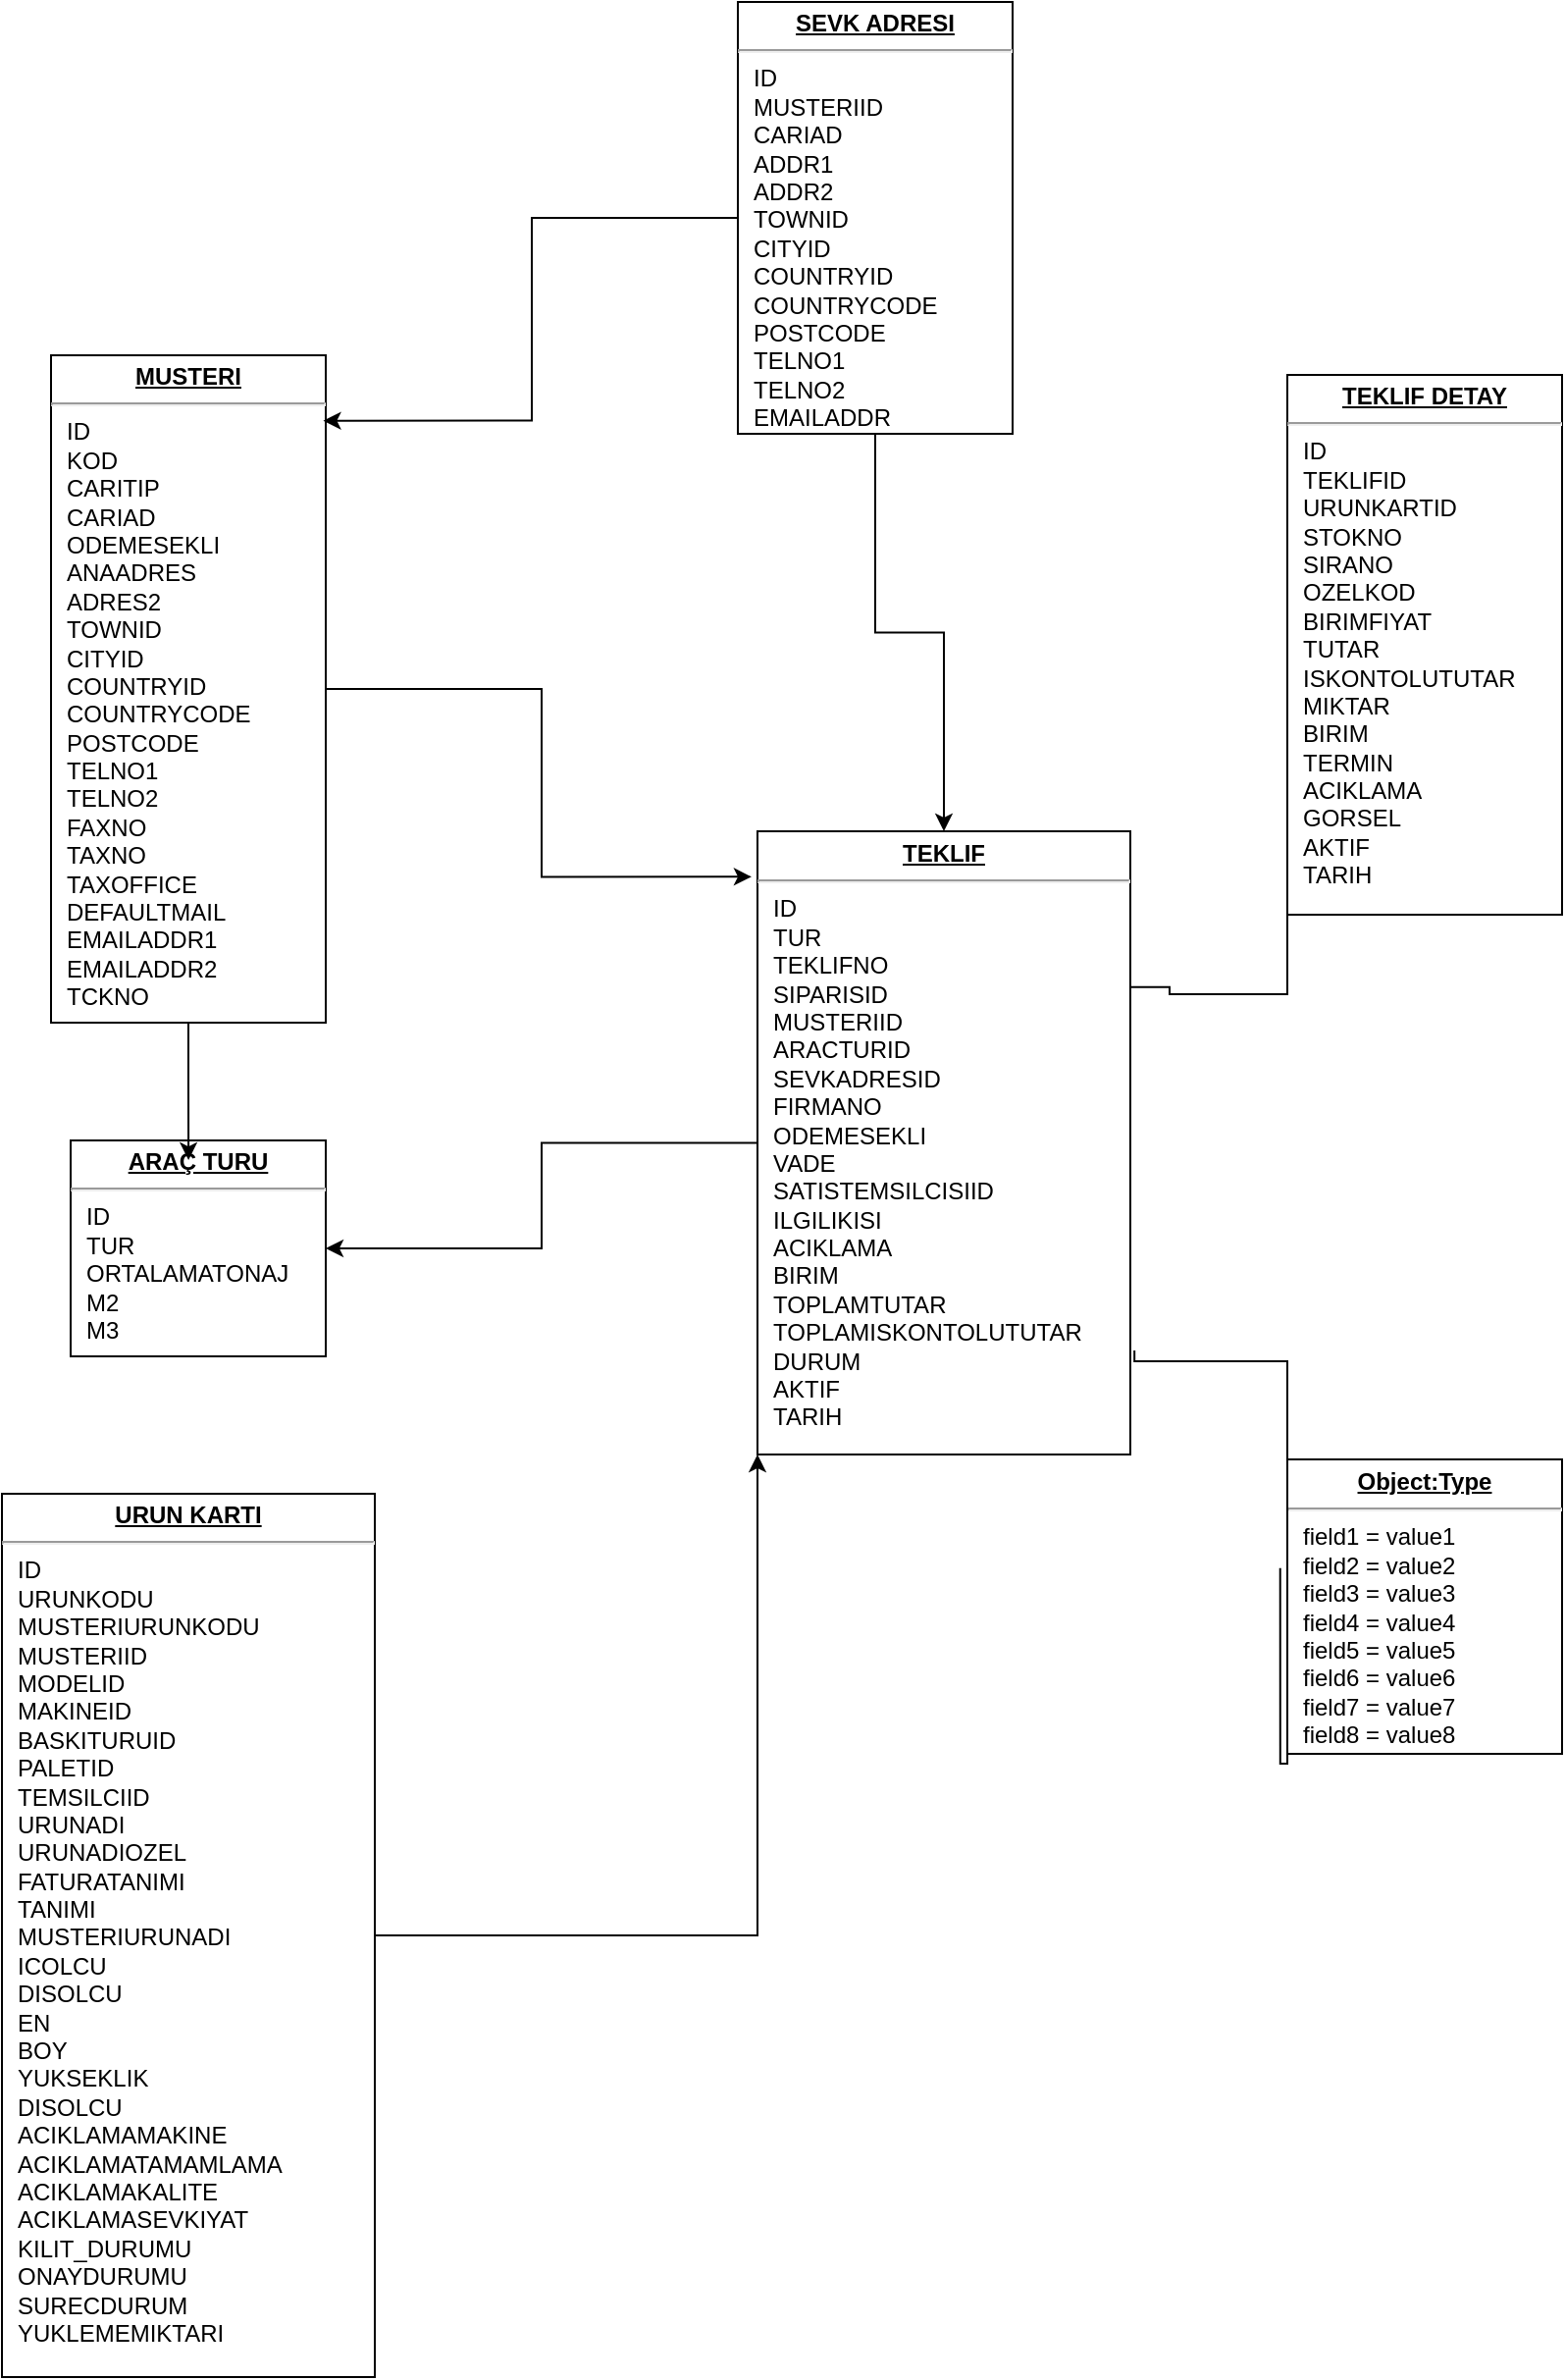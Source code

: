 <mxfile version="24.7.5">
  <diagram name="Page-1" id="a7904f86-f2b4-8e86-fa97-74104820619b">
    <mxGraphModel dx="4325" dy="3093" grid="1" gridSize="10" guides="1" tooltips="1" connect="1" arrows="1" fold="1" page="1" pageScale="1" pageWidth="1100" pageHeight="850" background="none" math="0" shadow="0">
      <root>
        <mxCell id="0" />
        <mxCell id="1" parent="0" />
        <mxCell id="Hgp5e7iiGwVwY_Y89gN8-15" style="edgeStyle=orthogonalEdgeStyle;rounded=0;orthogonalLoop=1;jettySize=auto;html=1;entryX=1;entryY=0.5;entryDx=0;entryDy=0;" edge="1" parent="1" source="24794b860abc3c2d-1" target="Hgp5e7iiGwVwY_Y89gN8-5">
          <mxGeometry relative="1" as="geometry" />
        </mxCell>
        <mxCell id="24794b860abc3c2d-1" value="&lt;p style=&quot;margin: 0px ; margin-top: 4px ; text-align: center ; text-decoration: underline&quot;&gt;&lt;b&gt;TEKLIF&lt;/b&gt;&lt;/p&gt;&lt;hr&gt;&lt;p style=&quot;margin: 0px ; margin-left: 8px&quot;&gt;ID&lt;/p&gt;&lt;p style=&quot;margin: 0px ; margin-left: 8px&quot;&gt;TUR&lt;/p&gt;&lt;p style=&quot;margin: 0px ; margin-left: 8px&quot;&gt;TEKLIFNO&lt;/p&gt;&lt;p style=&quot;margin: 0px ; margin-left: 8px&quot;&gt;SIPARISID&lt;/p&gt;&lt;p style=&quot;margin: 0px ; margin-left: 8px&quot;&gt;MUSTERIID&lt;/p&gt;&lt;p style=&quot;margin: 0px ; margin-left: 8px&quot;&gt;ARACTURID&lt;/p&gt;&lt;p style=&quot;margin: 0px ; margin-left: 8px&quot;&gt;SEVKADRESID&lt;/p&gt;&lt;p style=&quot;margin: 0px ; margin-left: 8px&quot;&gt;FIRMANO&lt;/p&gt;&lt;p style=&quot;margin: 0px ; margin-left: 8px&quot;&gt;ODEMESEKLI&lt;/p&gt;&lt;p style=&quot;margin: 0px ; margin-left: 8px&quot;&gt;VADE&lt;/p&gt;&lt;p style=&quot;margin: 0px ; margin-left: 8px&quot;&gt;SATISTEMSILCISIID&lt;/p&gt;&lt;p style=&quot;margin: 0px ; margin-left: 8px&quot;&gt;ILGILIKISI&lt;/p&gt;&lt;p style=&quot;margin: 0px ; margin-left: 8px&quot;&gt;ACIKLAMA&lt;/p&gt;&lt;p style=&quot;margin: 0px ; margin-left: 8px&quot;&gt;BIRIM&lt;/p&gt;&lt;p style=&quot;margin: 0px ; margin-left: 8px&quot;&gt;TOPLAMTUTAR&lt;/p&gt;&lt;p style=&quot;margin: 0px ; margin-left: 8px&quot;&gt;TOPLAMISKONTOLUTUTAR&lt;/p&gt;&lt;p style=&quot;margin: 0px ; margin-left: 8px&quot;&gt;DURUM&lt;/p&gt;&lt;p style=&quot;margin: 0px ; margin-left: 8px&quot;&gt;AKTIF&lt;/p&gt;&lt;p style=&quot;margin: 0px ; margin-left: 8px&quot;&gt;TARIH&lt;/p&gt;&lt;p style=&quot;margin: 0px ; margin-left: 8px&quot;&gt;&lt;/p&gt;" style="verticalAlign=top;align=left;overflow=fill;fontSize=12;fontFamily=Helvetica;html=1;rounded=0;shadow=0;comic=0;labelBackgroundColor=none;strokeWidth=1" parent="1" vertex="1">
          <mxGeometry x="-70" y="-507.5" width="190" height="317.5" as="geometry" />
        </mxCell>
        <mxCell id="24794b860abc3c2d-16" value="&lt;p style=&quot;margin: 0px ; margin-top: 4px ; text-align: center ; text-decoration: underline&quot;&gt;&lt;b&gt;Object:Type&lt;/b&gt;&lt;/p&gt;&lt;hr&gt;&lt;p style=&quot;margin: 0px ; margin-left: 8px&quot;&gt;field1 = value1&lt;br&gt;field2 = value2&lt;br&gt;field3 = value3&lt;/p&gt;&lt;p style=&quot;margin: 0px ; margin-left: 8px&quot;&gt;field4 = value4&lt;br&gt;&lt;/p&gt;&lt;p style=&quot;margin: 0px ; margin-left: 8px&quot;&gt;field5 = value5&lt;br&gt;&lt;/p&gt;&lt;p style=&quot;margin: 0px ; margin-left: 8px&quot;&gt;field6 = value6&lt;br&gt;&lt;/p&gt;&lt;p style=&quot;margin: 0px ; margin-left: 8px&quot;&gt;field7 = value7&lt;br&gt;&lt;/p&gt;&lt;p style=&quot;margin: 0px ; margin-left: 8px&quot;&gt;field8 = value8&lt;/p&gt;" style="verticalAlign=top;align=left;overflow=fill;fontSize=12;fontFamily=Helvetica;html=1;rounded=0;shadow=0;comic=0;labelBackgroundColor=none;strokeWidth=1" parent="1" vertex="1">
          <mxGeometry x="200" y="-187.5" width="140" height="150" as="geometry" />
        </mxCell>
        <mxCell id="24794b860abc3c2d-40" style="edgeStyle=orthogonalEdgeStyle;rounded=0;html=1;exitX=0;exitY=0.25;entryX=1;entryY=0.25;labelBackgroundColor=none;endArrow=none;endFill=0;endSize=8;fontFamily=Verdana;fontSize=12;align=left;" parent="1" source="24794b860abc3c2d-17" target="24794b860abc3c2d-1" edge="1">
          <mxGeometry relative="1" as="geometry">
            <Array as="points">
              <mxPoint x="200" y="-424.5" />
              <mxPoint x="140" y="-424.5" />
            </Array>
          </mxGeometry>
        </mxCell>
        <mxCell id="24794b860abc3c2d-17" value="&lt;p style=&quot;margin: 0px ; margin-top: 4px ; text-align: center ; text-decoration: underline&quot;&gt;&lt;b&gt;TEKLIF DETAY&lt;/b&gt;&lt;/p&gt;&lt;hr&gt;&lt;p style=&quot;margin: 0px ; margin-left: 8px&quot;&gt;ID&lt;br&gt;TEKLIFID&lt;/p&gt;&lt;p style=&quot;margin: 0px ; margin-left: 8px&quot;&gt;URUNKARTID&lt;/p&gt;&lt;p style=&quot;margin: 0px ; margin-left: 8px&quot;&gt;STOKNO&lt;/p&gt;&lt;p style=&quot;margin: 0px ; margin-left: 8px&quot;&gt;&lt;span style=&quot;background-color: initial;&quot;&gt;SIRANO&lt;/span&gt;&lt;/p&gt;&lt;p style=&quot;margin: 0px ; margin-left: 8px&quot;&gt;&lt;span style=&quot;background-color: initial;&quot;&gt;OZELKOD&lt;/span&gt;&lt;br&gt;&lt;/p&gt;&lt;p style=&quot;margin: 0px ; margin-left: 8px&quot;&gt;&lt;span style=&quot;background-color: initial;&quot;&gt;BIRIMFIYAT&lt;/span&gt;&lt;/p&gt;&lt;p style=&quot;margin: 0px ; margin-left: 8px&quot;&gt;TUTAR&lt;br&gt;&lt;/p&gt;&lt;p style=&quot;margin: 0px ; margin-left: 8px&quot;&gt;ISKONTOLUTUTAR&lt;/p&gt;&lt;p style=&quot;margin: 0px ; margin-left: 8px&quot;&gt;MIKTAR&lt;/p&gt;&lt;p style=&quot;margin: 0px ; margin-left: 8px&quot;&gt;BIRIM&lt;/p&gt;&lt;p style=&quot;margin: 0px ; margin-left: 8px&quot;&gt;TERMIN&lt;/p&gt;&lt;p style=&quot;margin: 0px ; margin-left: 8px&quot;&gt;ACIKLAMA&lt;/p&gt;&lt;p style=&quot;margin: 0px ; margin-left: 8px&quot;&gt;GORSEL&lt;/p&gt;&lt;p style=&quot;margin: 0px ; margin-left: 8px&quot;&gt;AKTIF&lt;/p&gt;&lt;p style=&quot;margin: 0px ; margin-left: 8px&quot;&gt;TARIH&lt;/p&gt;" style="verticalAlign=top;align=left;overflow=fill;fontSize=12;fontFamily=Helvetica;html=1;rounded=0;shadow=0;comic=0;labelBackgroundColor=none;strokeWidth=1" parent="1" vertex="1">
          <mxGeometry x="200" y="-740" width="140" height="275" as="geometry" />
        </mxCell>
        <mxCell id="Hgp5e7iiGwVwY_Y89gN8-1" value="&lt;p style=&quot;margin: 0px ; margin-top: 4px ; text-align: center ; text-decoration: underline&quot;&gt;&lt;b&gt;MUSTERI&lt;/b&gt;&lt;/p&gt;&lt;hr&gt;&lt;p style=&quot;margin: 0px ; margin-left: 8px&quot;&gt;ID&lt;br&gt;KOD&lt;br&gt;CARITIP&lt;/p&gt;&lt;p style=&quot;margin: 0px ; margin-left: 8px&quot;&gt;CARIAD&lt;/p&gt;&lt;p style=&quot;margin: 0px ; margin-left: 8px&quot;&gt;ODEMESEKLI&lt;br&gt;&lt;/p&gt;&lt;p style=&quot;margin: 0px ; margin-left: 8px&quot;&gt;ANAADRES&lt;br&gt;&lt;/p&gt;&lt;p style=&quot;margin: 0px ; margin-left: 8px&quot;&gt;ADRES2&lt;br&gt;&lt;/p&gt;&lt;p style=&quot;margin: 0px ; margin-left: 8px&quot;&gt;TOWNID&lt;/p&gt;&lt;p style=&quot;margin: 0px ; margin-left: 8px&quot;&gt;CITYID&lt;/p&gt;&lt;p style=&quot;margin: 0px ; margin-left: 8px&quot;&gt;COUNTRYID&lt;/p&gt;&lt;p style=&quot;margin: 0px ; margin-left: 8px&quot;&gt;COUNTRYCODE&lt;/p&gt;&lt;p style=&quot;margin: 0px ; margin-left: 8px&quot;&gt;POSTCODE&lt;/p&gt;&lt;p style=&quot;margin: 0px ; margin-left: 8px&quot;&gt;TELNO1&lt;/p&gt;&lt;p style=&quot;margin: 0px ; margin-left: 8px&quot;&gt;TELNO2&lt;/p&gt;&lt;p style=&quot;margin: 0px ; margin-left: 8px&quot;&gt;FAXNO&lt;/p&gt;&lt;p style=&quot;margin: 0px ; margin-left: 8px&quot;&gt;TAXNO&lt;/p&gt;&lt;p style=&quot;margin: 0px ; margin-left: 8px&quot;&gt;TAXOFFICE&lt;/p&gt;&lt;p style=&quot;margin: 0px ; margin-left: 8px&quot;&gt;DEFAULTMAIL&lt;/p&gt;&lt;p style=&quot;margin: 0px ; margin-left: 8px&quot;&gt;EMAILADDR1&lt;/p&gt;&lt;p style=&quot;margin: 0px ; margin-left: 8px&quot;&gt;EMAILADDR2&lt;/p&gt;&lt;p style=&quot;margin: 0px ; margin-left: 8px&quot;&gt;TCKNO&lt;/p&gt;&lt;p style=&quot;margin: 0px ; margin-left: 8px&quot;&gt;&lt;br&gt;&lt;/p&gt;" style="verticalAlign=top;align=left;overflow=fill;fontSize=12;fontFamily=Helvetica;html=1;rounded=0;shadow=0;comic=0;labelBackgroundColor=none;strokeWidth=1" vertex="1" parent="1">
          <mxGeometry x="-430" y="-750" width="140" height="340" as="geometry" />
        </mxCell>
        <mxCell id="Hgp5e7iiGwVwY_Y89gN8-2" style="edgeStyle=orthogonalEdgeStyle;rounded=0;html=1;exitX=-0.026;exitY=0.369;entryX=1.011;entryY=0.833;labelBackgroundColor=none;endArrow=none;endFill=0;endSize=8;fontFamily=Verdana;fontSize=12;align=left;entryDx=0;entryDy=0;entryPerimeter=0;exitDx=0;exitDy=0;exitPerimeter=0;" edge="1" parent="1" source="24794b860abc3c2d-16" target="24794b860abc3c2d-1">
          <mxGeometry relative="1" as="geometry">
            <mxPoint x="260" y="-568.5" as="sourcePoint" />
            <mxPoint x="130" y="-414.5" as="targetPoint" />
            <Array as="points">
              <mxPoint x="200" y="-32.5" />
              <mxPoint x="200" y="-237.5" />
              <mxPoint x="122" y="-237.5" />
            </Array>
          </mxGeometry>
        </mxCell>
        <mxCell id="Hgp5e7iiGwVwY_Y89gN8-4" style="edgeStyle=orthogonalEdgeStyle;rounded=0;orthogonalLoop=1;jettySize=auto;html=1;exitX=1;exitY=0.5;exitDx=0;exitDy=0;entryX=-0.016;entryY=0.073;entryDx=0;entryDy=0;entryPerimeter=0;" edge="1" parent="1" source="Hgp5e7iiGwVwY_Y89gN8-1" target="24794b860abc3c2d-1">
          <mxGeometry relative="1" as="geometry" />
        </mxCell>
        <mxCell id="Hgp5e7iiGwVwY_Y89gN8-5" value="&lt;p style=&quot;margin: 0px ; margin-top: 4px ; text-align: center ; text-decoration: underline&quot;&gt;&lt;b&gt;ARAÇ TURU&lt;/b&gt;&lt;/p&gt;&lt;hr&gt;&lt;p style=&quot;margin: 0px ; margin-left: 8px&quot;&gt;ID&lt;br&gt;TUR&lt;br&gt;ORTALAMATONAJ&lt;/p&gt;&lt;p style=&quot;margin: 0px ; margin-left: 8px&quot;&gt;M2&lt;/p&gt;&lt;p style=&quot;margin: 0px ; margin-left: 8px&quot;&gt;M3&lt;br&gt;&lt;/p&gt;&lt;p style=&quot;margin: 0px ; margin-left: 8px&quot;&gt;&lt;br&gt;&lt;/p&gt;" style="verticalAlign=top;align=left;overflow=fill;fontSize=12;fontFamily=Helvetica;html=1;rounded=0;shadow=0;comic=0;labelBackgroundColor=none;strokeWidth=1" vertex="1" parent="1">
          <mxGeometry x="-420" y="-350" width="130" height="110" as="geometry" />
        </mxCell>
        <mxCell id="Hgp5e7iiGwVwY_Y89gN8-10" style="edgeStyle=orthogonalEdgeStyle;rounded=0;orthogonalLoop=1;jettySize=auto;html=1;entryX=0.991;entryY=0.098;entryDx=0;entryDy=0;entryPerimeter=0;" edge="1" parent="1" source="Hgp5e7iiGwVwY_Y89gN8-9" target="Hgp5e7iiGwVwY_Y89gN8-1">
          <mxGeometry relative="1" as="geometry">
            <mxPoint x="-280" y="-740.0" as="targetPoint" />
          </mxGeometry>
        </mxCell>
        <mxCell id="Hgp5e7iiGwVwY_Y89gN8-16" style="edgeStyle=orthogonalEdgeStyle;rounded=0;orthogonalLoop=1;jettySize=auto;html=1;entryX=0.5;entryY=0;entryDx=0;entryDy=0;" edge="1" parent="1" source="Hgp5e7iiGwVwY_Y89gN8-9" target="24794b860abc3c2d-1">
          <mxGeometry relative="1" as="geometry" />
        </mxCell>
        <mxCell id="Hgp5e7iiGwVwY_Y89gN8-9" value="&lt;p style=&quot;margin: 0px ; margin-top: 4px ; text-align: center ; text-decoration: underline&quot;&gt;&lt;b&gt;SEVK ADRESI&lt;/b&gt;&lt;/p&gt;&lt;hr&gt;&lt;p style=&quot;margin: 0px ; margin-left: 8px&quot;&gt;ID&lt;/p&gt;&lt;p style=&quot;margin: 0px ; margin-left: 8px&quot;&gt;MUSTERIID&lt;/p&gt;&lt;p style=&quot;margin: 0px ; margin-left: 8px&quot;&gt;CARIAD&lt;/p&gt;&lt;p style=&quot;margin: 0px ; margin-left: 8px&quot;&gt;ADDR1&lt;/p&gt;&lt;p style=&quot;margin: 0px ; margin-left: 8px&quot;&gt;ADDR2&lt;/p&gt;&lt;p style=&quot;margin: 0px 0px 0px 8px;&quot;&gt;TOWNID&lt;/p&gt;&lt;p style=&quot;margin: 0px 0px 0px 8px;&quot;&gt;CITYID&lt;/p&gt;&lt;p style=&quot;margin: 0px 0px 0px 8px;&quot;&gt;COUNTRYID&lt;/p&gt;&lt;p style=&quot;margin: 0px 0px 0px 8px;&quot;&gt;COUNTRYCODE&lt;/p&gt;&lt;p style=&quot;margin: 0px 0px 0px 8px;&quot;&gt;POSTCODE&lt;/p&gt;&lt;p style=&quot;margin: 0px 0px 0px 8px;&quot;&gt;TELNO1&lt;/p&gt;&lt;p style=&quot;margin: 0px 0px 0px 8px;&quot;&gt;TELNO2&lt;/p&gt;&lt;p style=&quot;margin: 0px 0px 0px 8px;&quot;&gt;EMAILADDR&lt;/p&gt;" style="verticalAlign=top;align=left;overflow=fill;fontSize=12;fontFamily=Helvetica;html=1;rounded=0;shadow=0;comic=0;labelBackgroundColor=none;strokeWidth=1" vertex="1" parent="1">
          <mxGeometry x="-80" y="-930" width="140" height="220" as="geometry" />
        </mxCell>
        <mxCell id="Hgp5e7iiGwVwY_Y89gN8-14" style="edgeStyle=orthogonalEdgeStyle;rounded=0;orthogonalLoop=1;jettySize=auto;html=1;entryX=0.462;entryY=0.091;entryDx=0;entryDy=0;entryPerimeter=0;" edge="1" parent="1" source="Hgp5e7iiGwVwY_Y89gN8-1" target="Hgp5e7iiGwVwY_Y89gN8-5">
          <mxGeometry relative="1" as="geometry" />
        </mxCell>
        <mxCell id="Hgp5e7iiGwVwY_Y89gN8-18" style="edgeStyle=orthogonalEdgeStyle;rounded=0;orthogonalLoop=1;jettySize=auto;html=1;entryX=0;entryY=1;entryDx=0;entryDy=0;" edge="1" parent="1" source="Hgp5e7iiGwVwY_Y89gN8-17" target="24794b860abc3c2d-1">
          <mxGeometry relative="1" as="geometry" />
        </mxCell>
        <mxCell id="Hgp5e7iiGwVwY_Y89gN8-17" value="&lt;p style=&quot;margin: 0px ; margin-top: 4px ; text-align: center ; text-decoration: underline&quot;&gt;&lt;b&gt;URUN KARTI&lt;/b&gt;&lt;/p&gt;&lt;hr&gt;&lt;p style=&quot;margin: 0px ; margin-left: 8px&quot;&gt;ID&lt;/p&gt;&lt;p style=&quot;margin: 0px ; margin-left: 8px&quot;&gt;URUNKODU&lt;/p&gt;&lt;p style=&quot;margin: 0px ; margin-left: 8px&quot;&gt;MUSTERIURUNKODU&lt;/p&gt;&lt;p style=&quot;margin: 0px ; margin-left: 8px&quot;&gt;MUSTERIID&lt;/p&gt;&lt;p style=&quot;margin: 0px ; margin-left: 8px&quot;&gt;MODELID&lt;/p&gt;&lt;p style=&quot;margin: 0px ; margin-left: 8px&quot;&gt;MAKINEID&lt;/p&gt;&lt;p style=&quot;margin: 0px ; margin-left: 8px&quot;&gt;BASKITURUID&lt;/p&gt;&lt;p style=&quot;margin: 0px ; margin-left: 8px&quot;&gt;PALETID&lt;/p&gt;&lt;p style=&quot;margin: 0px ; margin-left: 8px&quot;&gt;TEMSILCIID&lt;/p&gt;&lt;p style=&quot;margin: 0px ; margin-left: 8px&quot;&gt;URUNADI&lt;/p&gt;&lt;p style=&quot;margin: 0px ; margin-left: 8px&quot;&gt;URUNADIOZEL&lt;/p&gt;&lt;p style=&quot;margin: 0px ; margin-left: 8px&quot;&gt;FATURATANIMI&lt;/p&gt;&lt;p style=&quot;margin: 0px ; margin-left: 8px&quot;&gt;TANIMI&lt;/p&gt;&lt;p style=&quot;margin: 0px ; margin-left: 8px&quot;&gt;MUSTERIURUNADI&lt;/p&gt;&lt;p style=&quot;margin: 0px ; margin-left: 8px&quot;&gt;ICOLCU&lt;/p&gt;&lt;p style=&quot;margin: 0px ; margin-left: 8px&quot;&gt;DISOLCU&lt;/p&gt;&lt;p style=&quot;margin: 0px ; margin-left: 8px&quot;&gt;EN&lt;/p&gt;&lt;p style=&quot;margin: 0px ; margin-left: 8px&quot;&gt;BOY&lt;/p&gt;&lt;p style=&quot;margin: 0px ; margin-left: 8px&quot;&gt;YUKSEKLIK&lt;/p&gt;&lt;p style=&quot;margin: 0px ; margin-left: 8px&quot;&gt;DISOLCU&lt;/p&gt;&lt;p style=&quot;margin: 0px ; margin-left: 8px&quot;&gt;ACIKLAMAMAKINE&lt;/p&gt;&lt;p style=&quot;margin: 0px ; margin-left: 8px&quot;&gt;ACIKLAMATAMAMLAMA&lt;/p&gt;&lt;p style=&quot;margin: 0px ; margin-left: 8px&quot;&gt;ACIKLAMAKALITE&lt;/p&gt;&lt;p style=&quot;margin: 0px ; margin-left: 8px&quot;&gt;ACIKLAMASEVKIYAT&lt;/p&gt;&lt;p style=&quot;margin: 0px ; margin-left: 8px&quot;&gt;KILIT_DURUMU&lt;/p&gt;&lt;p style=&quot;margin: 0px ; margin-left: 8px&quot;&gt;ONAYDURUMU&lt;/p&gt;&lt;p style=&quot;margin: 0px ; margin-left: 8px&quot;&gt;SURECDURUM&lt;/p&gt;&lt;p style=&quot;margin: 0px ; margin-left: 8px&quot;&gt;YUKLEMEMIKTARI&lt;/p&gt;&lt;p style=&quot;margin: 0px ; margin-left: 8px&quot;&gt;&lt;/p&gt;" style="verticalAlign=top;align=left;overflow=fill;fontSize=12;fontFamily=Helvetica;html=1;rounded=0;shadow=0;comic=0;labelBackgroundColor=none;strokeWidth=1" vertex="1" parent="1">
          <mxGeometry x="-455" y="-170" width="190" height="450" as="geometry" />
        </mxCell>
      </root>
    </mxGraphModel>
  </diagram>
</mxfile>
